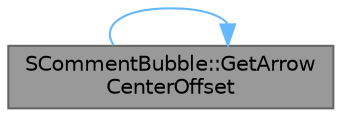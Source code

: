 digraph "SCommentBubble::GetArrowCenterOffset"
{
 // INTERACTIVE_SVG=YES
 // LATEX_PDF_SIZE
  bgcolor="transparent";
  edge [fontname=Helvetica,fontsize=10,labelfontname=Helvetica,labelfontsize=10];
  node [fontname=Helvetica,fontsize=10,shape=box,height=0.2,width=0.4];
  rankdir="LR";
  Node1 [id="Node000001",label="SCommentBubble::GetArrow\lCenterOffset",height=0.2,width=0.4,color="gray40", fillcolor="grey60", style="filled", fontcolor="black",tooltip="Returns the offset to the arrow center accounting for zoom on either the comment bubble or the title ..."];
  Node1 -> Node1 [id="edge1_Node000001_Node000001",color="steelblue1",style="solid",tooltip=" "];
}
